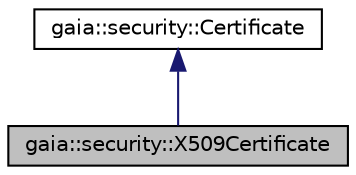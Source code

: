 digraph G
{
  edge [fontname="Helvetica",fontsize="10",labelfontname="Helvetica",labelfontsize="10"];
  node [fontname="Helvetica",fontsize="10",shape=record];
  Node1 [label="gaia::security::X509Certificate",height=0.2,width=0.4,color="black", fillcolor="grey75", style="filled" fontcolor="black"];
  Node2 -> Node1 [dir=back,color="midnightblue",fontsize="10",style="solid",fontname="Helvetica"];
  Node2 [label="gaia::security::Certificate",height=0.2,width=0.4,color="black", fillcolor="white", style="filled",URL="$d9/dd9/classgaia_1_1security_1_1_certificate.html",tooltip="The class describes a certificate , it is a abstract base class, we can not use it constractor a obje..."];
}
